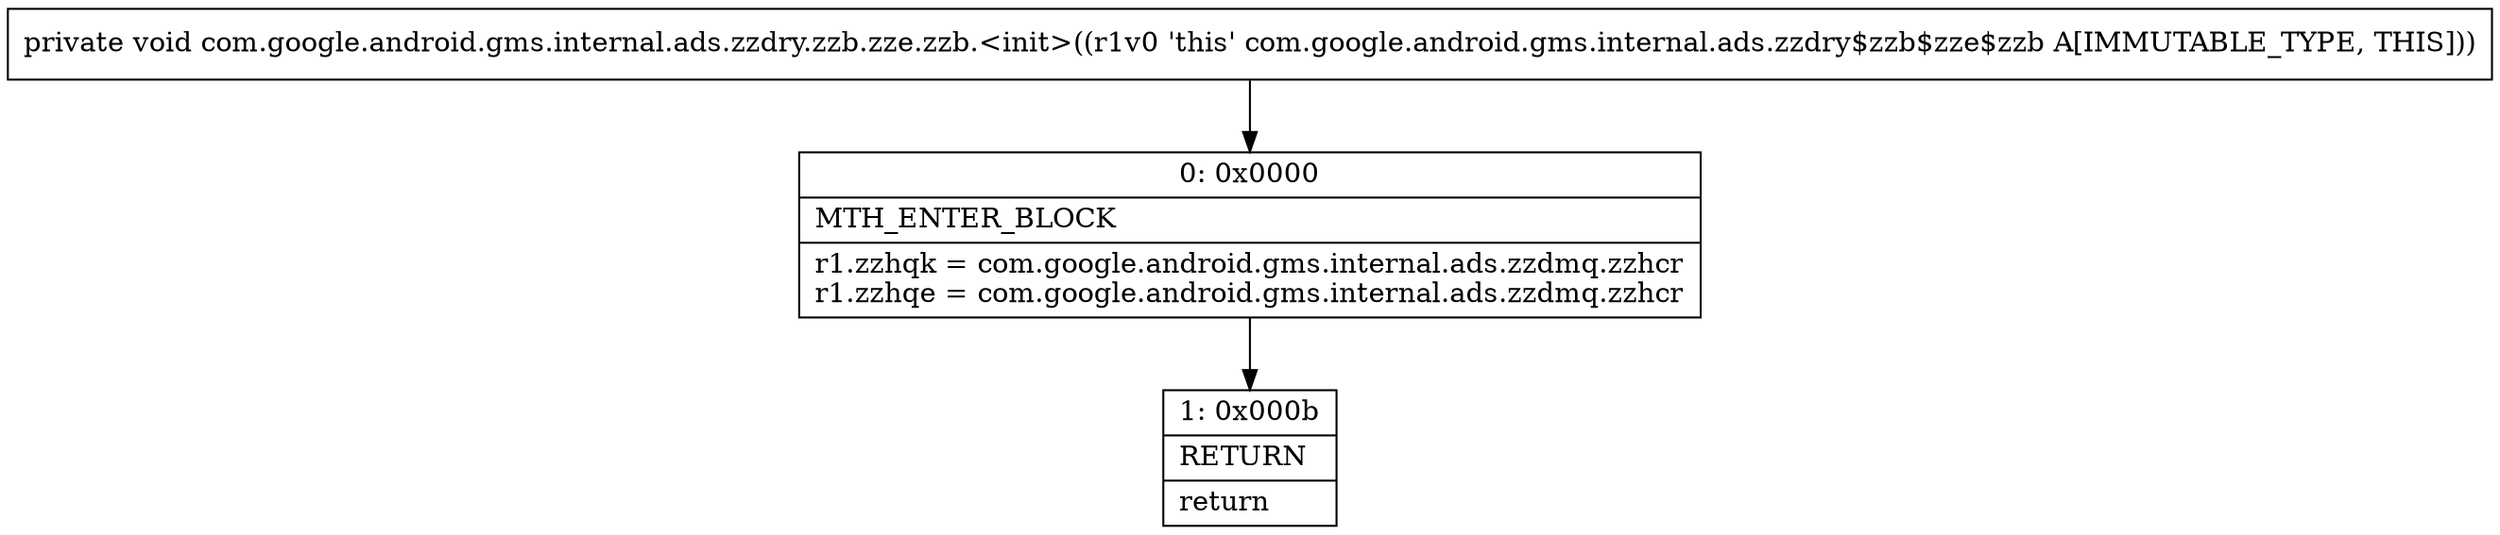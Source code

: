 digraph "CFG forcom.google.android.gms.internal.ads.zzdry.zzb.zze.zzb.\<init\>()V" {
Node_0 [shape=record,label="{0\:\ 0x0000|MTH_ENTER_BLOCK\l|r1.zzhqk = com.google.android.gms.internal.ads.zzdmq.zzhcr\lr1.zzhqe = com.google.android.gms.internal.ads.zzdmq.zzhcr\l}"];
Node_1 [shape=record,label="{1\:\ 0x000b|RETURN\l|return\l}"];
MethodNode[shape=record,label="{private void com.google.android.gms.internal.ads.zzdry.zzb.zze.zzb.\<init\>((r1v0 'this' com.google.android.gms.internal.ads.zzdry$zzb$zze$zzb A[IMMUTABLE_TYPE, THIS])) }"];
MethodNode -> Node_0;
Node_0 -> Node_1;
}

